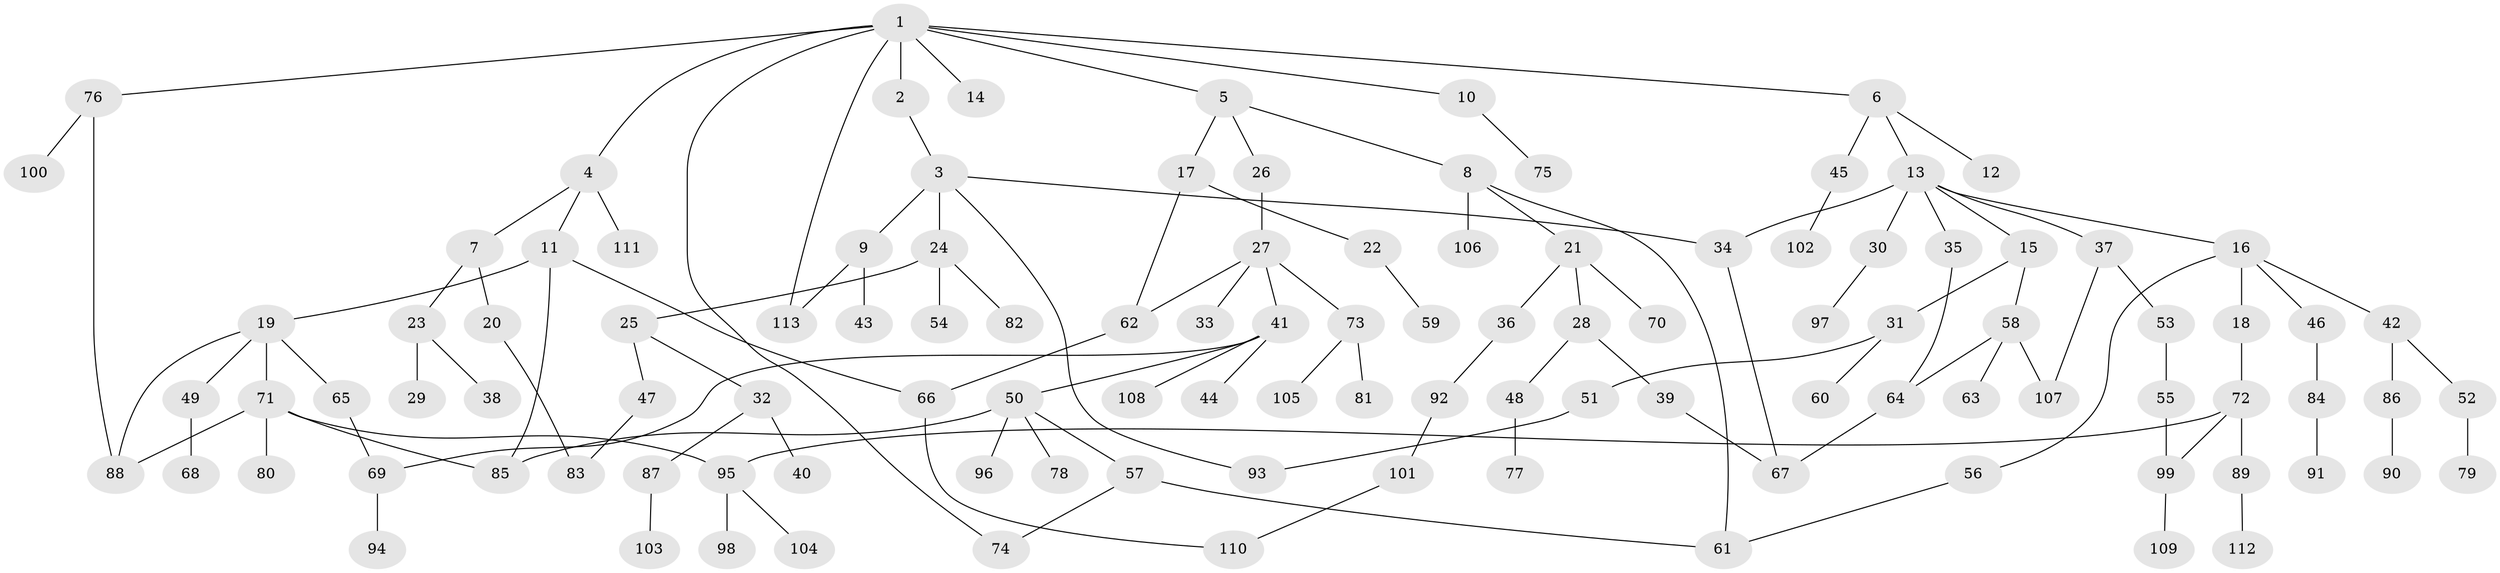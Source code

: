 // Generated by graph-tools (version 1.1) at 2025/10/02/27/25 16:10:55]
// undirected, 113 vertices, 133 edges
graph export_dot {
graph [start="1"]
  node [color=gray90,style=filled];
  1;
  2;
  3;
  4;
  5;
  6;
  7;
  8;
  9;
  10;
  11;
  12;
  13;
  14;
  15;
  16;
  17;
  18;
  19;
  20;
  21;
  22;
  23;
  24;
  25;
  26;
  27;
  28;
  29;
  30;
  31;
  32;
  33;
  34;
  35;
  36;
  37;
  38;
  39;
  40;
  41;
  42;
  43;
  44;
  45;
  46;
  47;
  48;
  49;
  50;
  51;
  52;
  53;
  54;
  55;
  56;
  57;
  58;
  59;
  60;
  61;
  62;
  63;
  64;
  65;
  66;
  67;
  68;
  69;
  70;
  71;
  72;
  73;
  74;
  75;
  76;
  77;
  78;
  79;
  80;
  81;
  82;
  83;
  84;
  85;
  86;
  87;
  88;
  89;
  90;
  91;
  92;
  93;
  94;
  95;
  96;
  97;
  98;
  99;
  100;
  101;
  102;
  103;
  104;
  105;
  106;
  107;
  108;
  109;
  110;
  111;
  112;
  113;
  1 -- 2;
  1 -- 4;
  1 -- 5;
  1 -- 6;
  1 -- 10;
  1 -- 14;
  1 -- 76;
  1 -- 113;
  1 -- 74;
  2 -- 3;
  3 -- 9;
  3 -- 24;
  3 -- 34;
  3 -- 93;
  4 -- 7;
  4 -- 11;
  4 -- 111;
  5 -- 8;
  5 -- 17;
  5 -- 26;
  6 -- 12;
  6 -- 13;
  6 -- 45;
  7 -- 20;
  7 -- 23;
  8 -- 21;
  8 -- 106;
  8 -- 61;
  9 -- 43;
  9 -- 113;
  10 -- 75;
  11 -- 19;
  11 -- 66;
  11 -- 85;
  13 -- 15;
  13 -- 16;
  13 -- 30;
  13 -- 35;
  13 -- 37;
  13 -- 34;
  15 -- 31;
  15 -- 58;
  16 -- 18;
  16 -- 42;
  16 -- 46;
  16 -- 56;
  17 -- 22;
  17 -- 62;
  18 -- 72;
  19 -- 49;
  19 -- 65;
  19 -- 71;
  19 -- 88;
  20 -- 83;
  21 -- 28;
  21 -- 36;
  21 -- 70;
  22 -- 59;
  23 -- 29;
  23 -- 38;
  24 -- 25;
  24 -- 54;
  24 -- 82;
  25 -- 32;
  25 -- 47;
  26 -- 27;
  27 -- 33;
  27 -- 41;
  27 -- 73;
  27 -- 62;
  28 -- 39;
  28 -- 48;
  30 -- 97;
  31 -- 51;
  31 -- 60;
  32 -- 40;
  32 -- 87;
  34 -- 67;
  35 -- 64;
  36 -- 92;
  37 -- 53;
  37 -- 107;
  39 -- 67;
  41 -- 44;
  41 -- 50;
  41 -- 108;
  41 -- 69;
  42 -- 52;
  42 -- 86;
  45 -- 102;
  46 -- 84;
  47 -- 83;
  48 -- 77;
  49 -- 68;
  50 -- 57;
  50 -- 78;
  50 -- 96;
  50 -- 85;
  51 -- 93;
  52 -- 79;
  53 -- 55;
  55 -- 99;
  56 -- 61;
  57 -- 61;
  57 -- 74;
  58 -- 63;
  58 -- 64;
  58 -- 107;
  62 -- 66;
  64 -- 67;
  65 -- 69;
  66 -- 110;
  69 -- 94;
  71 -- 80;
  71 -- 88;
  71 -- 95;
  71 -- 85;
  72 -- 89;
  72 -- 95;
  72 -- 99;
  73 -- 81;
  73 -- 105;
  76 -- 100;
  76 -- 88;
  84 -- 91;
  86 -- 90;
  87 -- 103;
  89 -- 112;
  92 -- 101;
  95 -- 98;
  95 -- 104;
  99 -- 109;
  101 -- 110;
}
